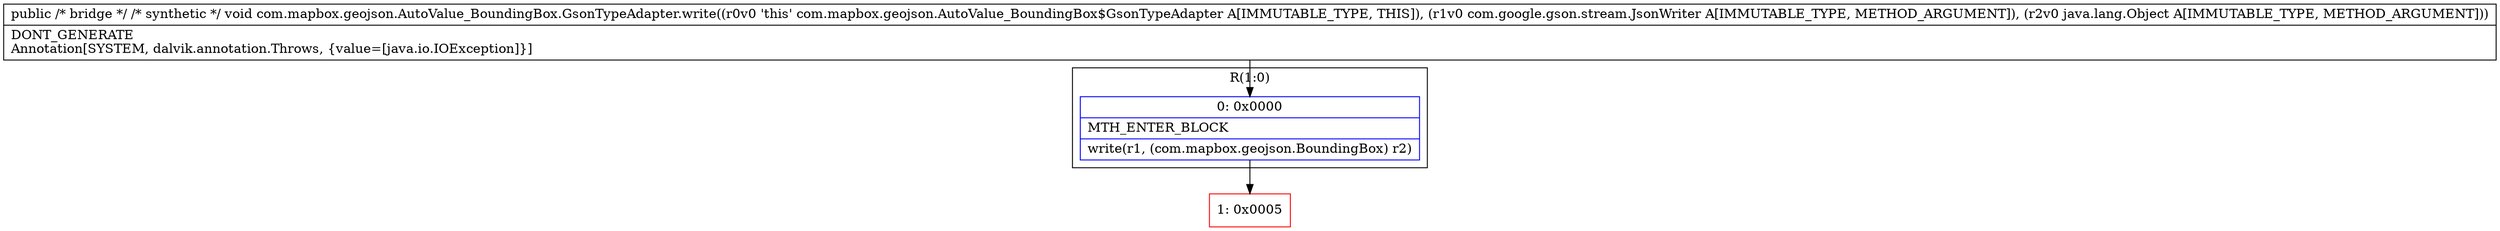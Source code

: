 digraph "CFG forcom.mapbox.geojson.AutoValue_BoundingBox.GsonTypeAdapter.write(Lcom\/google\/gson\/stream\/JsonWriter;Ljava\/lang\/Object;)V" {
subgraph cluster_Region_990763869 {
label = "R(1:0)";
node [shape=record,color=blue];
Node_0 [shape=record,label="{0\:\ 0x0000|MTH_ENTER_BLOCK\l|write(r1, (com.mapbox.geojson.BoundingBox) r2)\l}"];
}
Node_1 [shape=record,color=red,label="{1\:\ 0x0005}"];
MethodNode[shape=record,label="{public \/* bridge *\/ \/* synthetic *\/ void com.mapbox.geojson.AutoValue_BoundingBox.GsonTypeAdapter.write((r0v0 'this' com.mapbox.geojson.AutoValue_BoundingBox$GsonTypeAdapter A[IMMUTABLE_TYPE, THIS]), (r1v0 com.google.gson.stream.JsonWriter A[IMMUTABLE_TYPE, METHOD_ARGUMENT]), (r2v0 java.lang.Object A[IMMUTABLE_TYPE, METHOD_ARGUMENT]))  | DONT_GENERATE\lAnnotation[SYSTEM, dalvik.annotation.Throws, \{value=[java.io.IOException]\}]\l}"];
MethodNode -> Node_0;
Node_0 -> Node_1;
}

